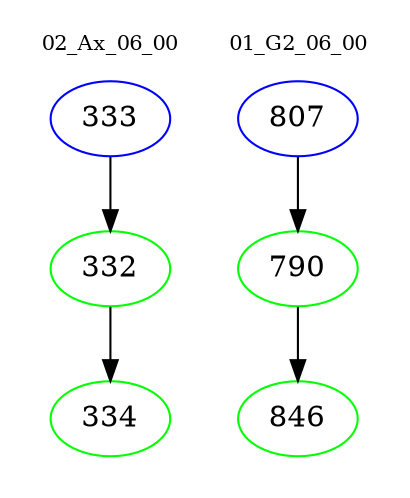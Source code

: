 digraph{
subgraph cluster_0 {
color = white
label = "02_Ax_06_00";
fontsize=10;
T0_333 [label="333", color="blue"]
T0_333 -> T0_332 [color="black"]
T0_332 [label="332", color="green"]
T0_332 -> T0_334 [color="black"]
T0_334 [label="334", color="green"]
}
subgraph cluster_1 {
color = white
label = "01_G2_06_00";
fontsize=10;
T1_807 [label="807", color="blue"]
T1_807 -> T1_790 [color="black"]
T1_790 [label="790", color="green"]
T1_790 -> T1_846 [color="black"]
T1_846 [label="846", color="green"]
}
}
